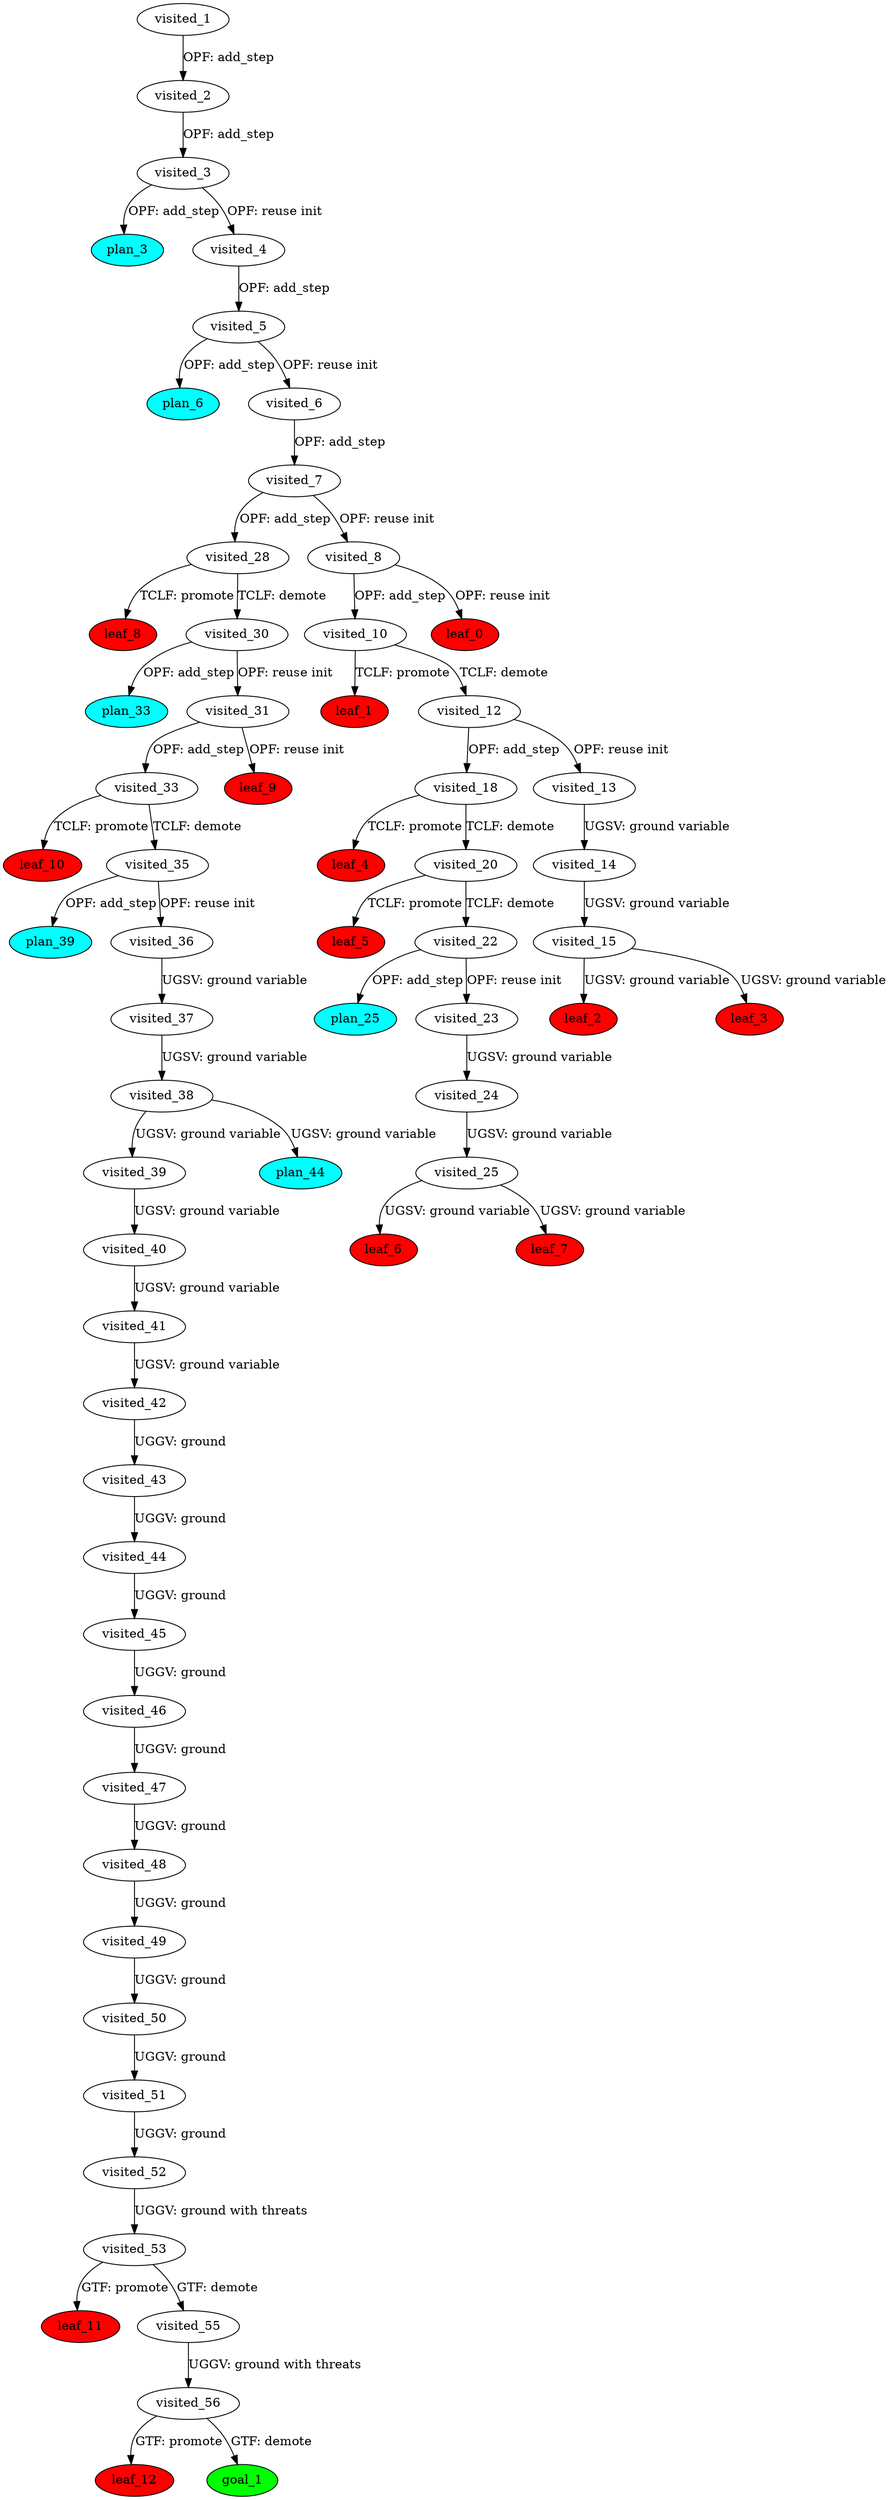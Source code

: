 digraph {
	"18f5ba24-1f22-094f-c9a3-89b89c0be914" [label=plan_0 fillcolor=cyan style=filled]
	"18f5ba24-1f22-094f-c9a3-89b89c0be914" [label=visited_1 fillcolor=white style=filled]
	"5af8573e-4538-3e06-c966-74bd94508ea6" [label=plan_1 fillcolor=cyan style=filled]
	"18f5ba24-1f22-094f-c9a3-89b89c0be914" -> "5af8573e-4538-3e06-c966-74bd94508ea6" [label="OPF: add_step"]
	"5af8573e-4538-3e06-c966-74bd94508ea6" [label=visited_2 fillcolor=white style=filled]
	"54df0676-a9b0-683b-b665-d4bfb5c353fb" [label=plan_2 fillcolor=cyan style=filled]
	"5af8573e-4538-3e06-c966-74bd94508ea6" -> "54df0676-a9b0-683b-b665-d4bfb5c353fb" [label="OPF: add_step"]
	"54df0676-a9b0-683b-b665-d4bfb5c353fb" [label=visited_3 fillcolor=white style=filled]
	"5f128a08-d063-931e-658d-e592e763a87e" [label=plan_3 fillcolor=cyan style=filled]
	"54df0676-a9b0-683b-b665-d4bfb5c353fb" -> "5f128a08-d063-931e-658d-e592e763a87e" [label="OPF: add_step"]
	"c28cdf3e-f2df-c452-43ff-5dd4f8742e05" [label=plan_4 fillcolor=cyan style=filled]
	"54df0676-a9b0-683b-b665-d4bfb5c353fb" -> "c28cdf3e-f2df-c452-43ff-5dd4f8742e05" [label="OPF: reuse init"]
	"c28cdf3e-f2df-c452-43ff-5dd4f8742e05" [label=visited_4 fillcolor=white style=filled]
	"f56842b7-cf90-c13e-99c3-c0f5c3056232" [label=plan_5 fillcolor=cyan style=filled]
	"c28cdf3e-f2df-c452-43ff-5dd4f8742e05" -> "f56842b7-cf90-c13e-99c3-c0f5c3056232" [label="OPF: add_step"]
	"f56842b7-cf90-c13e-99c3-c0f5c3056232" [label=visited_5 fillcolor=white style=filled]
	"ac698a91-6311-5b3c-2a6f-15732e792def" [label=plan_6 fillcolor=cyan style=filled]
	"f56842b7-cf90-c13e-99c3-c0f5c3056232" -> "ac698a91-6311-5b3c-2a6f-15732e792def" [label="OPF: add_step"]
	"9715a1a3-18b2-9db5-bccf-9b9db304821d" [label=plan_7 fillcolor=cyan style=filled]
	"f56842b7-cf90-c13e-99c3-c0f5c3056232" -> "9715a1a3-18b2-9db5-bccf-9b9db304821d" [label="OPF: reuse init"]
	"9715a1a3-18b2-9db5-bccf-9b9db304821d" [label=visited_6 fillcolor=white style=filled]
	"93fb5ceb-252c-685f-5fdf-5fa7475b516c" [label=plan_8 fillcolor=cyan style=filled]
	"9715a1a3-18b2-9db5-bccf-9b9db304821d" -> "93fb5ceb-252c-685f-5fdf-5fa7475b516c" [label="OPF: add_step"]
	"93fb5ceb-252c-685f-5fdf-5fa7475b516c" [label=visited_7 fillcolor=white style=filled]
	"4c5ca042-c0ad-8cc3-f6c3-b6e5c8b1f6ba" [label=plan_9 fillcolor=cyan style=filled]
	"93fb5ceb-252c-685f-5fdf-5fa7475b516c" -> "4c5ca042-c0ad-8cc3-f6c3-b6e5c8b1f6ba" [label="OPF: add_step"]
	"56abbf7a-b105-6129-8acd-b5e1c12db5d0" [label=plan_10 fillcolor=cyan style=filled]
	"93fb5ceb-252c-685f-5fdf-5fa7475b516c" -> "56abbf7a-b105-6129-8acd-b5e1c12db5d0" [label="OPF: reuse init"]
	"56abbf7a-b105-6129-8acd-b5e1c12db5d0" [label=visited_8 fillcolor=white style=filled]
	"13882b87-dac6-8bcc-e814-573a5c57649b" [label=plan_11 fillcolor=cyan style=filled]
	"56abbf7a-b105-6129-8acd-b5e1c12db5d0" -> "13882b87-dac6-8bcc-e814-573a5c57649b" [label="OPF: add_step"]
	"8ffd15fd-62df-7991-0fd5-f661a7598024" [label=plan_12 fillcolor=cyan style=filled]
	"56abbf7a-b105-6129-8acd-b5e1c12db5d0" -> "8ffd15fd-62df-7991-0fd5-f661a7598024" [label="OPF: reuse init"]
	"8ffd15fd-62df-7991-0fd5-f661a7598024" [label=visited_9 fillcolor=white style=filled]
	"8ffd15fd-62df-7991-0fd5-f661a7598024" [label=leaf_0 fillcolor=red style=filled]
	"13882b87-dac6-8bcc-e814-573a5c57649b" [label=visited_10 fillcolor=white style=filled]
	"2f11074b-957b-1a4e-16a5-0424abcbda5c" [label=plan_13 fillcolor=cyan style=filled]
	"13882b87-dac6-8bcc-e814-573a5c57649b" -> "2f11074b-957b-1a4e-16a5-0424abcbda5c" [label="TCLF: promote"]
	"c2ea53e9-2676-61b9-62a0-385ef1bc3817" [label=plan_14 fillcolor=cyan style=filled]
	"13882b87-dac6-8bcc-e814-573a5c57649b" -> "c2ea53e9-2676-61b9-62a0-385ef1bc3817" [label="TCLF: demote"]
	"2f11074b-957b-1a4e-16a5-0424abcbda5c" [label=visited_11 fillcolor=white style=filled]
	"2f11074b-957b-1a4e-16a5-0424abcbda5c" [label=leaf_1 fillcolor=red style=filled]
	"c2ea53e9-2676-61b9-62a0-385ef1bc3817" [label=visited_12 fillcolor=white style=filled]
	"7ab46bb1-3df5-3212-a8fb-7f2d4379eab8" [label=plan_15 fillcolor=cyan style=filled]
	"c2ea53e9-2676-61b9-62a0-385ef1bc3817" -> "7ab46bb1-3df5-3212-a8fb-7f2d4379eab8" [label="OPF: add_step"]
	"3f4f5b26-1a7b-8f1a-95e6-b68bfe53d09f" [label=plan_16 fillcolor=cyan style=filled]
	"c2ea53e9-2676-61b9-62a0-385ef1bc3817" -> "3f4f5b26-1a7b-8f1a-95e6-b68bfe53d09f" [label="OPF: reuse init"]
	"3f4f5b26-1a7b-8f1a-95e6-b68bfe53d09f" [label=visited_13 fillcolor=white style=filled]
	"13029596-a295-ec95-11a3-a553751ceccd" [label=plan_17 fillcolor=cyan style=filled]
	"3f4f5b26-1a7b-8f1a-95e6-b68bfe53d09f" -> "13029596-a295-ec95-11a3-a553751ceccd" [label="UGSV: ground variable"]
	"13029596-a295-ec95-11a3-a553751ceccd" [label=visited_14 fillcolor=white style=filled]
	"4872cd56-a1e8-0258-e83f-adcd81a65ed2" [label=plan_18 fillcolor=cyan style=filled]
	"13029596-a295-ec95-11a3-a553751ceccd" -> "4872cd56-a1e8-0258-e83f-adcd81a65ed2" [label="UGSV: ground variable"]
	"4872cd56-a1e8-0258-e83f-adcd81a65ed2" [label=visited_15 fillcolor=white style=filled]
	"31e60480-cec5-6c59-eaa8-389500d1845d" [label=plan_19 fillcolor=cyan style=filled]
	"4872cd56-a1e8-0258-e83f-adcd81a65ed2" -> "31e60480-cec5-6c59-eaa8-389500d1845d" [label="UGSV: ground variable"]
	"fddfe0f4-c3bc-8131-b4f6-f35e145edd54" [label=plan_20 fillcolor=cyan style=filled]
	"4872cd56-a1e8-0258-e83f-adcd81a65ed2" -> "fddfe0f4-c3bc-8131-b4f6-f35e145edd54" [label="UGSV: ground variable"]
	"31e60480-cec5-6c59-eaa8-389500d1845d" [label=visited_16 fillcolor=white style=filled]
	"31e60480-cec5-6c59-eaa8-389500d1845d" [label=leaf_2 fillcolor=red style=filled]
	"fddfe0f4-c3bc-8131-b4f6-f35e145edd54" [label=visited_17 fillcolor=white style=filled]
	"fddfe0f4-c3bc-8131-b4f6-f35e145edd54" [label=leaf_3 fillcolor=red style=filled]
	"7ab46bb1-3df5-3212-a8fb-7f2d4379eab8" [label=visited_18 fillcolor=white style=filled]
	"6548cd0d-4a8b-061a-b11e-03fea2f8451d" [label=plan_21 fillcolor=cyan style=filled]
	"7ab46bb1-3df5-3212-a8fb-7f2d4379eab8" -> "6548cd0d-4a8b-061a-b11e-03fea2f8451d" [label="TCLF: promote"]
	"6c8761a2-8d04-957b-2ab3-2bc82d05a556" [label=plan_22 fillcolor=cyan style=filled]
	"7ab46bb1-3df5-3212-a8fb-7f2d4379eab8" -> "6c8761a2-8d04-957b-2ab3-2bc82d05a556" [label="TCLF: demote"]
	"6548cd0d-4a8b-061a-b11e-03fea2f8451d" [label=visited_19 fillcolor=white style=filled]
	"6548cd0d-4a8b-061a-b11e-03fea2f8451d" [label=leaf_4 fillcolor=red style=filled]
	"6c8761a2-8d04-957b-2ab3-2bc82d05a556" [label=visited_20 fillcolor=white style=filled]
	"f9e40938-a86b-85c0-ee59-c0abfe7112fc" [label=plan_23 fillcolor=cyan style=filled]
	"6c8761a2-8d04-957b-2ab3-2bc82d05a556" -> "f9e40938-a86b-85c0-ee59-c0abfe7112fc" [label="TCLF: promote"]
	"543c5ad6-6f16-0e7b-f926-673cc5d8d0bb" [label=plan_24 fillcolor=cyan style=filled]
	"6c8761a2-8d04-957b-2ab3-2bc82d05a556" -> "543c5ad6-6f16-0e7b-f926-673cc5d8d0bb" [label="TCLF: demote"]
	"f9e40938-a86b-85c0-ee59-c0abfe7112fc" [label=visited_21 fillcolor=white style=filled]
	"f9e40938-a86b-85c0-ee59-c0abfe7112fc" [label=leaf_5 fillcolor=red style=filled]
	"543c5ad6-6f16-0e7b-f926-673cc5d8d0bb" [label=visited_22 fillcolor=white style=filled]
	"de67ffcf-a332-91ef-7b68-ede85e25c6a7" [label=plan_25 fillcolor=cyan style=filled]
	"543c5ad6-6f16-0e7b-f926-673cc5d8d0bb" -> "de67ffcf-a332-91ef-7b68-ede85e25c6a7" [label="OPF: add_step"]
	"2a93fed7-4531-c604-a649-3b3fcd0c8e67" [label=plan_26 fillcolor=cyan style=filled]
	"543c5ad6-6f16-0e7b-f926-673cc5d8d0bb" -> "2a93fed7-4531-c604-a649-3b3fcd0c8e67" [label="OPF: reuse init"]
	"2a93fed7-4531-c604-a649-3b3fcd0c8e67" [label=visited_23 fillcolor=white style=filled]
	"13c3298c-b051-8472-886c-ed450d1e9e6a" [label=plan_27 fillcolor=cyan style=filled]
	"2a93fed7-4531-c604-a649-3b3fcd0c8e67" -> "13c3298c-b051-8472-886c-ed450d1e9e6a" [label="UGSV: ground variable"]
	"13c3298c-b051-8472-886c-ed450d1e9e6a" [label=visited_24 fillcolor=white style=filled]
	"0c0222a2-4634-1b1f-022c-b31e325a8c61" [label=plan_28 fillcolor=cyan style=filled]
	"13c3298c-b051-8472-886c-ed450d1e9e6a" -> "0c0222a2-4634-1b1f-022c-b31e325a8c61" [label="UGSV: ground variable"]
	"0c0222a2-4634-1b1f-022c-b31e325a8c61" [label=visited_25 fillcolor=white style=filled]
	"75094e3d-704c-7e36-cc32-6875f6fc1882" [label=plan_29 fillcolor=cyan style=filled]
	"0c0222a2-4634-1b1f-022c-b31e325a8c61" -> "75094e3d-704c-7e36-cc32-6875f6fc1882" [label="UGSV: ground variable"]
	"d1b64a99-e40d-1835-6686-491db37c6af1" [label=plan_30 fillcolor=cyan style=filled]
	"0c0222a2-4634-1b1f-022c-b31e325a8c61" -> "d1b64a99-e40d-1835-6686-491db37c6af1" [label="UGSV: ground variable"]
	"75094e3d-704c-7e36-cc32-6875f6fc1882" [label=visited_26 fillcolor=white style=filled]
	"75094e3d-704c-7e36-cc32-6875f6fc1882" [label=leaf_6 fillcolor=red style=filled]
	"d1b64a99-e40d-1835-6686-491db37c6af1" [label=visited_27 fillcolor=white style=filled]
	"d1b64a99-e40d-1835-6686-491db37c6af1" [label=leaf_7 fillcolor=red style=filled]
	"4c5ca042-c0ad-8cc3-f6c3-b6e5c8b1f6ba" [label=visited_28 fillcolor=white style=filled]
	"3a1938c0-62f4-e0cb-f640-468fc5d89194" [label=plan_31 fillcolor=cyan style=filled]
	"4c5ca042-c0ad-8cc3-f6c3-b6e5c8b1f6ba" -> "3a1938c0-62f4-e0cb-f640-468fc5d89194" [label="TCLF: promote"]
	"fc668526-5836-dc87-1092-b92cfc94f3d1" [label=plan_32 fillcolor=cyan style=filled]
	"4c5ca042-c0ad-8cc3-f6c3-b6e5c8b1f6ba" -> "fc668526-5836-dc87-1092-b92cfc94f3d1" [label="TCLF: demote"]
	"3a1938c0-62f4-e0cb-f640-468fc5d89194" [label=visited_29 fillcolor=white style=filled]
	"3a1938c0-62f4-e0cb-f640-468fc5d89194" [label=leaf_8 fillcolor=red style=filled]
	"fc668526-5836-dc87-1092-b92cfc94f3d1" [label=visited_30 fillcolor=white style=filled]
	"5884dc67-0745-48ab-4509-0bf6111309b2" [label=plan_33 fillcolor=cyan style=filled]
	"fc668526-5836-dc87-1092-b92cfc94f3d1" -> "5884dc67-0745-48ab-4509-0bf6111309b2" [label="OPF: add_step"]
	"5679cd60-3cb0-3a06-2f46-ca06672728ae" [label=plan_34 fillcolor=cyan style=filled]
	"fc668526-5836-dc87-1092-b92cfc94f3d1" -> "5679cd60-3cb0-3a06-2f46-ca06672728ae" [label="OPF: reuse init"]
	"5679cd60-3cb0-3a06-2f46-ca06672728ae" [label=visited_31 fillcolor=white style=filled]
	"3ca02be0-d001-3028-de0c-fae8aac83c13" [label=plan_35 fillcolor=cyan style=filled]
	"5679cd60-3cb0-3a06-2f46-ca06672728ae" -> "3ca02be0-d001-3028-de0c-fae8aac83c13" [label="OPF: add_step"]
	"2d9c7a96-2a28-2ce9-f7be-4d9383bf4b9f" [label=plan_36 fillcolor=cyan style=filled]
	"5679cd60-3cb0-3a06-2f46-ca06672728ae" -> "2d9c7a96-2a28-2ce9-f7be-4d9383bf4b9f" [label="OPF: reuse init"]
	"2d9c7a96-2a28-2ce9-f7be-4d9383bf4b9f" [label=visited_32 fillcolor=white style=filled]
	"2d9c7a96-2a28-2ce9-f7be-4d9383bf4b9f" [label=leaf_9 fillcolor=red style=filled]
	"3ca02be0-d001-3028-de0c-fae8aac83c13" [label=visited_33 fillcolor=white style=filled]
	"5e681fb8-db52-706e-4085-b1dccbb97198" [label=plan_37 fillcolor=cyan style=filled]
	"3ca02be0-d001-3028-de0c-fae8aac83c13" -> "5e681fb8-db52-706e-4085-b1dccbb97198" [label="TCLF: promote"]
	"8139d498-12fa-d2ca-d6a9-5c88155d2342" [label=plan_38 fillcolor=cyan style=filled]
	"3ca02be0-d001-3028-de0c-fae8aac83c13" -> "8139d498-12fa-d2ca-d6a9-5c88155d2342" [label="TCLF: demote"]
	"5e681fb8-db52-706e-4085-b1dccbb97198" [label=visited_34 fillcolor=white style=filled]
	"5e681fb8-db52-706e-4085-b1dccbb97198" [label=leaf_10 fillcolor=red style=filled]
	"8139d498-12fa-d2ca-d6a9-5c88155d2342" [label=visited_35 fillcolor=white style=filled]
	"47edcb41-5021-2110-3bc7-f68614390c65" [label=plan_39 fillcolor=cyan style=filled]
	"8139d498-12fa-d2ca-d6a9-5c88155d2342" -> "47edcb41-5021-2110-3bc7-f68614390c65" [label="OPF: add_step"]
	"9ff84c3e-f130-dee1-260b-bbb656d799f9" [label=plan_40 fillcolor=cyan style=filled]
	"8139d498-12fa-d2ca-d6a9-5c88155d2342" -> "9ff84c3e-f130-dee1-260b-bbb656d799f9" [label="OPF: reuse init"]
	"9ff84c3e-f130-dee1-260b-bbb656d799f9" [label=visited_36 fillcolor=white style=filled]
	"67f21161-ed4f-8c33-4cb8-fce498c47337" [label=plan_41 fillcolor=cyan style=filled]
	"9ff84c3e-f130-dee1-260b-bbb656d799f9" -> "67f21161-ed4f-8c33-4cb8-fce498c47337" [label="UGSV: ground variable"]
	"67f21161-ed4f-8c33-4cb8-fce498c47337" [label=visited_37 fillcolor=white style=filled]
	"e9b9253b-6214-8a40-192a-49a68ca616cf" [label=plan_42 fillcolor=cyan style=filled]
	"67f21161-ed4f-8c33-4cb8-fce498c47337" -> "e9b9253b-6214-8a40-192a-49a68ca616cf" [label="UGSV: ground variable"]
	"e9b9253b-6214-8a40-192a-49a68ca616cf" [label=visited_38 fillcolor=white style=filled]
	"12ca4621-2f2b-bd55-e6dc-4d06dba3bc39" [label=plan_43 fillcolor=cyan style=filled]
	"e9b9253b-6214-8a40-192a-49a68ca616cf" -> "12ca4621-2f2b-bd55-e6dc-4d06dba3bc39" [label="UGSV: ground variable"]
	"1c460ad7-dc7d-fb29-1fc2-25385f04503f" [label=plan_44 fillcolor=cyan style=filled]
	"e9b9253b-6214-8a40-192a-49a68ca616cf" -> "1c460ad7-dc7d-fb29-1fc2-25385f04503f" [label="UGSV: ground variable"]
	"12ca4621-2f2b-bd55-e6dc-4d06dba3bc39" [label=visited_39 fillcolor=white style=filled]
	"c5e0273a-b5ac-6af3-4beb-509dda020d59" [label=plan_45 fillcolor=cyan style=filled]
	"12ca4621-2f2b-bd55-e6dc-4d06dba3bc39" -> "c5e0273a-b5ac-6af3-4beb-509dda020d59" [label="UGSV: ground variable"]
	"c5e0273a-b5ac-6af3-4beb-509dda020d59" [label=visited_40 fillcolor=white style=filled]
	"e930f348-e5bb-f1db-222a-e9778151354b" [label=plan_46 fillcolor=cyan style=filled]
	"c5e0273a-b5ac-6af3-4beb-509dda020d59" -> "e930f348-e5bb-f1db-222a-e9778151354b" [label="UGSV: ground variable"]
	"e930f348-e5bb-f1db-222a-e9778151354b" [label=visited_41 fillcolor=white style=filled]
	"bffc5474-801b-94ca-92df-f4786f192878" [label=plan_47 fillcolor=cyan style=filled]
	"e930f348-e5bb-f1db-222a-e9778151354b" -> "bffc5474-801b-94ca-92df-f4786f192878" [label="UGSV: ground variable"]
	"bffc5474-801b-94ca-92df-f4786f192878" [label=visited_42 fillcolor=white style=filled]
	"c0f03fa6-2043-28ca-b7f4-6c5e25a54fc3" [label=plan_48 fillcolor=cyan style=filled]
	"bffc5474-801b-94ca-92df-f4786f192878" -> "c0f03fa6-2043-28ca-b7f4-6c5e25a54fc3" [label="UGGV: ground"]
	"c0f03fa6-2043-28ca-b7f4-6c5e25a54fc3" [label=visited_43 fillcolor=white style=filled]
	"a485262b-fdfa-4c74-00cf-f0f0f65a6434" [label=plan_49 fillcolor=cyan style=filled]
	"c0f03fa6-2043-28ca-b7f4-6c5e25a54fc3" -> "a485262b-fdfa-4c74-00cf-f0f0f65a6434" [label="UGGV: ground"]
	"a485262b-fdfa-4c74-00cf-f0f0f65a6434" [label=visited_44 fillcolor=white style=filled]
	"e1946e3c-830e-261d-6755-19f99c621f97" [label=plan_50 fillcolor=cyan style=filled]
	"a485262b-fdfa-4c74-00cf-f0f0f65a6434" -> "e1946e3c-830e-261d-6755-19f99c621f97" [label="UGGV: ground"]
	"e1946e3c-830e-261d-6755-19f99c621f97" [label=visited_45 fillcolor=white style=filled]
	"38b7a783-1a55-a1c1-e614-a78ba8efe664" [label=plan_51 fillcolor=cyan style=filled]
	"e1946e3c-830e-261d-6755-19f99c621f97" -> "38b7a783-1a55-a1c1-e614-a78ba8efe664" [label="UGGV: ground"]
	"38b7a783-1a55-a1c1-e614-a78ba8efe664" [label=visited_46 fillcolor=white style=filled]
	"c36d873d-e1b8-0ab7-06c6-5548a423d375" [label=plan_52 fillcolor=cyan style=filled]
	"38b7a783-1a55-a1c1-e614-a78ba8efe664" -> "c36d873d-e1b8-0ab7-06c6-5548a423d375" [label="UGGV: ground"]
	"c36d873d-e1b8-0ab7-06c6-5548a423d375" [label=visited_47 fillcolor=white style=filled]
	"8e08c55b-d306-60c9-a56d-d3723a3aac18" [label=plan_53 fillcolor=cyan style=filled]
	"c36d873d-e1b8-0ab7-06c6-5548a423d375" -> "8e08c55b-d306-60c9-a56d-d3723a3aac18" [label="UGGV: ground"]
	"8e08c55b-d306-60c9-a56d-d3723a3aac18" [label=visited_48 fillcolor=white style=filled]
	"d1eba380-12a7-f3d9-3fe6-e68694a2314b" [label=plan_54 fillcolor=cyan style=filled]
	"8e08c55b-d306-60c9-a56d-d3723a3aac18" -> "d1eba380-12a7-f3d9-3fe6-e68694a2314b" [label="UGGV: ground"]
	"d1eba380-12a7-f3d9-3fe6-e68694a2314b" [label=visited_49 fillcolor=white style=filled]
	"8c657a56-bf6d-4bee-61c5-18b04f4bd465" [label=plan_55 fillcolor=cyan style=filled]
	"d1eba380-12a7-f3d9-3fe6-e68694a2314b" -> "8c657a56-bf6d-4bee-61c5-18b04f4bd465" [label="UGGV: ground"]
	"8c657a56-bf6d-4bee-61c5-18b04f4bd465" [label=visited_50 fillcolor=white style=filled]
	"2fd1afc4-199f-340e-3a38-c938e6f76e95" [label=plan_56 fillcolor=cyan style=filled]
	"8c657a56-bf6d-4bee-61c5-18b04f4bd465" -> "2fd1afc4-199f-340e-3a38-c938e6f76e95" [label="UGGV: ground"]
	"2fd1afc4-199f-340e-3a38-c938e6f76e95" [label=visited_51 fillcolor=white style=filled]
	"874a30b1-bf10-cc8b-a2f3-3a29c7b28e2b" [label=plan_57 fillcolor=cyan style=filled]
	"2fd1afc4-199f-340e-3a38-c938e6f76e95" -> "874a30b1-bf10-cc8b-a2f3-3a29c7b28e2b" [label="UGGV: ground"]
	"874a30b1-bf10-cc8b-a2f3-3a29c7b28e2b" [label=visited_52 fillcolor=white style=filled]
	"ab970ea3-0296-d07c-7fbe-dffa4feea2e5" [label=plan_58 fillcolor=cyan style=filled]
	"874a30b1-bf10-cc8b-a2f3-3a29c7b28e2b" -> "ab970ea3-0296-d07c-7fbe-dffa4feea2e5" [label="UGGV: ground with threats"]
	"ab970ea3-0296-d07c-7fbe-dffa4feea2e5" [label=visited_53 fillcolor=white style=filled]
	"7dc914c5-e56e-159e-1400-fe9e926e4380" [label=plan_59 fillcolor=cyan style=filled]
	"ab970ea3-0296-d07c-7fbe-dffa4feea2e5" -> "7dc914c5-e56e-159e-1400-fe9e926e4380" [label="GTF: promote"]
	"1bda84b7-1596-aaaa-aba8-166a5e9e2395" [label=plan_60 fillcolor=cyan style=filled]
	"ab970ea3-0296-d07c-7fbe-dffa4feea2e5" -> "1bda84b7-1596-aaaa-aba8-166a5e9e2395" [label="GTF: demote"]
	"7dc914c5-e56e-159e-1400-fe9e926e4380" [label=visited_54 fillcolor=white style=filled]
	"7dc914c5-e56e-159e-1400-fe9e926e4380" [label=leaf_11 fillcolor=red style=filled]
	"1bda84b7-1596-aaaa-aba8-166a5e9e2395" [label=visited_55 fillcolor=white style=filled]
	"adcf7eb0-a0ca-fe72-c158-a86cfa98fdda" [label=plan_61 fillcolor=cyan style=filled]
	"1bda84b7-1596-aaaa-aba8-166a5e9e2395" -> "adcf7eb0-a0ca-fe72-c158-a86cfa98fdda" [label="UGGV: ground with threats"]
	"adcf7eb0-a0ca-fe72-c158-a86cfa98fdda" [label=visited_56 fillcolor=white style=filled]
	"fb2f0b87-5d85-b925-cae8-e75b6397b366" [label=plan_62 fillcolor=cyan style=filled]
	"adcf7eb0-a0ca-fe72-c158-a86cfa98fdda" -> "fb2f0b87-5d85-b925-cae8-e75b6397b366" [label="GTF: promote"]
	"ee9ba9f6-6949-3c3d-e3f5-fe538b611bbc" [label=plan_63 fillcolor=cyan style=filled]
	"adcf7eb0-a0ca-fe72-c158-a86cfa98fdda" -> "ee9ba9f6-6949-3c3d-e3f5-fe538b611bbc" [label="GTF: demote"]
	"fb2f0b87-5d85-b925-cae8-e75b6397b366" [label=visited_57 fillcolor=white style=filled]
	"fb2f0b87-5d85-b925-cae8-e75b6397b366" [label=leaf_12 fillcolor=red style=filled]
	"ee9ba9f6-6949-3c3d-e3f5-fe538b611bbc" [label=visited_58 fillcolor=white style=filled]
	"ee9ba9f6-6949-3c3d-e3f5-fe538b611bbc" [label=goal_1 fillcolor=green style=filled]
}
